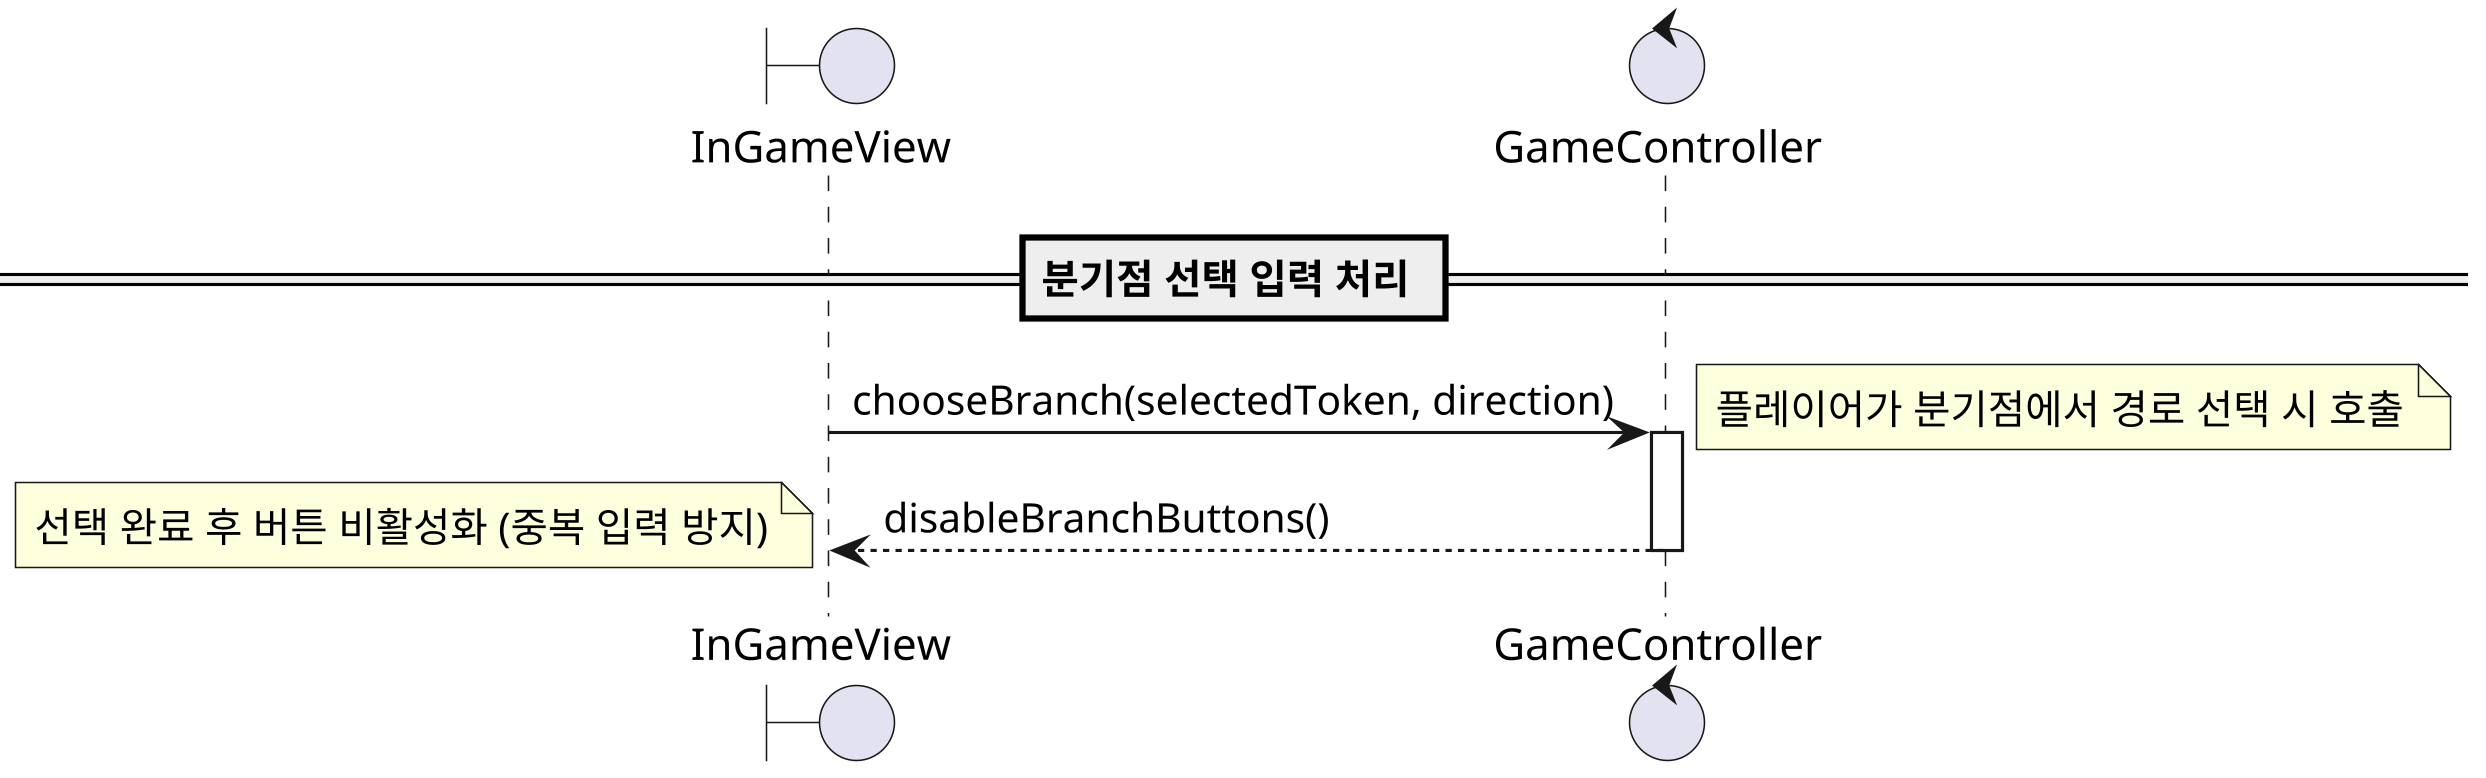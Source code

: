 @startuml
boundary InGameView
control GameController
skinparam dpi 300

== 분기점 선택 입력 처리 ==
InGameView -> GameController: chooseBranch(selectedToken, direction)
note right: 플레이어가 분기점에서 경로 선택 시 호출
activate GameController

GameController --> InGameView: disableBranchButtons()
note left: 선택 완료 후 버튼 비활성화 (중복 입력 방지)
deactivate GameController
@enduml
